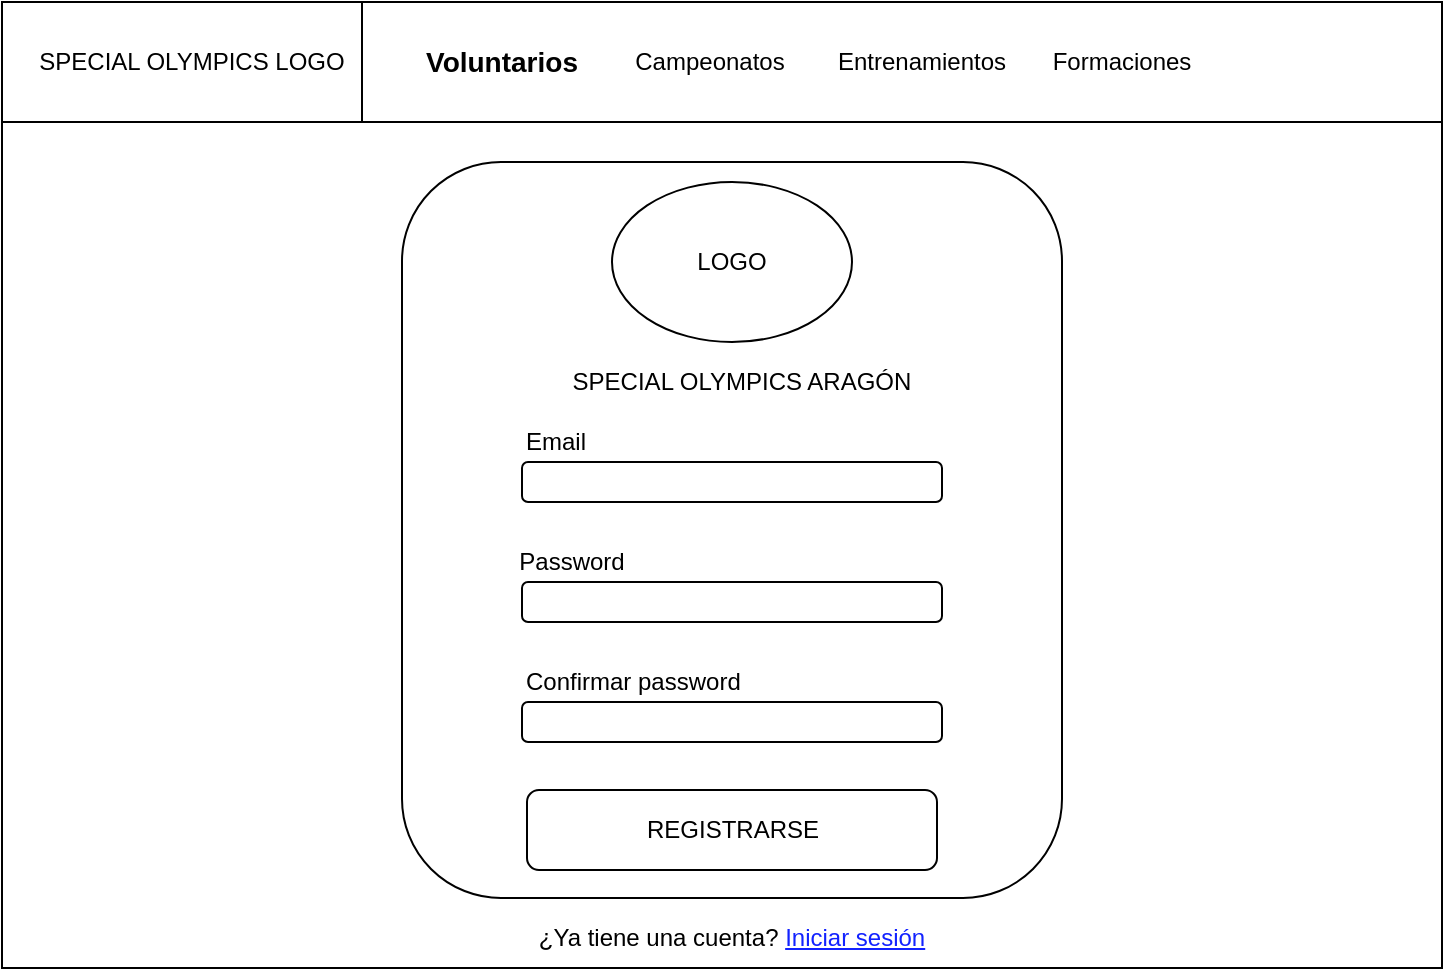 <mxfile version="14.7.3" type="device"><diagram id="coC_9LZd9fkLwzwSvnRp" name="Page-1"><mxGraphModel dx="1193" dy="1005" grid="0" gridSize="10" guides="1" tooltips="1" connect="1" arrows="1" fold="1" page="0" pageScale="1" pageWidth="827" pageHeight="1169" math="0" shadow="0"><root><mxCell id="0"/><mxCell id="1" parent="0"/><mxCell id="lNOxkJRnI_Y8BP5S0Ftn-1" value="G" style="rounded=0;whiteSpace=wrap;html=1;" parent="1" vertex="1"><mxGeometry x="80" y="-20" width="720" height="483" as="geometry"/></mxCell><mxCell id="lNOxkJRnI_Y8BP5S0Ftn-2" value="" style="rounded=1;whiteSpace=wrap;html=1;" parent="1" vertex="1"><mxGeometry x="280" y="60" width="330" height="368" as="geometry"/></mxCell><mxCell id="lNOxkJRnI_Y8BP5S0Ftn-3" value="LOGO" style="ellipse;whiteSpace=wrap;html=1;" parent="1" vertex="1"><mxGeometry x="385" y="70" width="120" height="80" as="geometry"/></mxCell><mxCell id="lNOxkJRnI_Y8BP5S0Ftn-4" value="" style="rounded=1;whiteSpace=wrap;html=1;" parent="1" vertex="1"><mxGeometry x="340" y="210" width="210" height="20" as="geometry"/></mxCell><mxCell id="lNOxkJRnI_Y8BP5S0Ftn-5" value="Email" style="text;html=1;strokeColor=none;fillColor=none;align=left;verticalAlign=middle;whiteSpace=wrap;rounded=0;" parent="1" vertex="1"><mxGeometry x="340" y="190" width="40" height="20" as="geometry"/></mxCell><mxCell id="lNOxkJRnI_Y8BP5S0Ftn-8" value="" style="rounded=1;whiteSpace=wrap;html=1;" parent="1" vertex="1"><mxGeometry x="340" y="270" width="210" height="20" as="geometry"/></mxCell><mxCell id="lNOxkJRnI_Y8BP5S0Ftn-9" value="Password" style="text;html=1;strokeColor=none;fillColor=none;align=center;verticalAlign=middle;whiteSpace=wrap;rounded=0;" parent="1" vertex="1"><mxGeometry x="345" y="250" width="40" height="20" as="geometry"/></mxCell><mxCell id="lNOxkJRnI_Y8BP5S0Ftn-12" value="REGISTRARSE" style="rounded=1;whiteSpace=wrap;html=1;" parent="1" vertex="1"><mxGeometry x="342.5" y="374" width="205" height="40" as="geometry"/></mxCell><mxCell id="lNOxkJRnI_Y8BP5S0Ftn-13" value="¿Ya tiene una cuenta? &lt;font color=&quot;#1222ff&quot;&gt;&lt;u&gt;Iniciar sesión&lt;/u&gt;&lt;/font&gt;" style="text;html=1;strokeColor=none;fillColor=none;align=center;verticalAlign=middle;whiteSpace=wrap;rounded=0;" parent="1" vertex="1"><mxGeometry x="310" y="438" width="270" height="20" as="geometry"/></mxCell><mxCell id="jHN2dXWnMBRSEphoUX3S-1" value="SPECIAL OLYMPICS ARAGÓN" style="text;html=1;strokeColor=none;fillColor=none;align=center;verticalAlign=middle;whiteSpace=wrap;rounded=0;" parent="1" vertex="1"><mxGeometry x="340" y="160" width="220" height="20" as="geometry"/></mxCell><mxCell id="tLbRkaqjICyvCuCn1r_v-1" value="" style="rounded=0;whiteSpace=wrap;html=1;" parent="1" vertex="1"><mxGeometry x="80" y="-20" width="720" height="60" as="geometry"/></mxCell><mxCell id="tLbRkaqjICyvCuCn1r_v-2" value="SPECIAL OLYMPICS LOGO" style="text;html=1;strokeColor=none;fillColor=none;align=center;verticalAlign=middle;whiteSpace=wrap;rounded=0;" parent="1" vertex="1"><mxGeometry x="90" width="170" height="20" as="geometry"/></mxCell><mxCell id="tLbRkaqjICyvCuCn1r_v-3" value="" style="endArrow=none;html=1;entryX=0.25;entryY=0;entryDx=0;entryDy=0;exitX=0.25;exitY=1;exitDx=0;exitDy=0;" parent="1" source="tLbRkaqjICyvCuCn1r_v-1" target="tLbRkaqjICyvCuCn1r_v-1" edge="1"><mxGeometry width="50" height="50" relative="1" as="geometry"><mxPoint x="240" y="40" as="sourcePoint"/><mxPoint x="290" y="-10" as="targetPoint"/><Array as="points"><mxPoint x="260" y="-10"/></Array></mxGeometry></mxCell><mxCell id="tLbRkaqjICyvCuCn1r_v-4" value="Voluntarios" style="text;html=1;strokeColor=none;fillColor=none;align=center;verticalAlign=middle;whiteSpace=wrap;rounded=0;fontStyle=1;fontSize=14;" parent="1" vertex="1"><mxGeometry x="310" width="40" height="20" as="geometry"/></mxCell><mxCell id="tLbRkaqjICyvCuCn1r_v-5" value="Campeonatos" style="text;html=1;strokeColor=none;fillColor=none;align=center;verticalAlign=middle;whiteSpace=wrap;rounded=0;" parent="1" vertex="1"><mxGeometry x="413.5" width="40" height="20" as="geometry"/></mxCell><mxCell id="tLbRkaqjICyvCuCn1r_v-6" value="Entrenamientos" style="text;html=1;strokeColor=none;fillColor=none;align=center;verticalAlign=middle;whiteSpace=wrap;rounded=0;" parent="1" vertex="1"><mxGeometry x="520" width="40" height="20" as="geometry"/></mxCell><mxCell id="tLbRkaqjICyvCuCn1r_v-7" value="Formaciones" style="text;html=1;strokeColor=none;fillColor=none;align=center;verticalAlign=middle;whiteSpace=wrap;rounded=0;" parent="1" vertex="1"><mxGeometry x="620" width="40" height="20" as="geometry"/></mxCell><mxCell id="_1DBMvZc4FltJUk2mqIO-1" value="" style="rounded=1;whiteSpace=wrap;html=1;" parent="1" vertex="1"><mxGeometry x="340" y="330" width="210" height="20" as="geometry"/></mxCell><mxCell id="_1DBMvZc4FltJUk2mqIO-2" value="Confirmar password" style="text;html=1;strokeColor=none;fillColor=none;align=left;verticalAlign=middle;whiteSpace=wrap;rounded=0;" parent="1" vertex="1"><mxGeometry x="340" y="310" width="145" height="20" as="geometry"/></mxCell></root></mxGraphModel></diagram></mxfile>